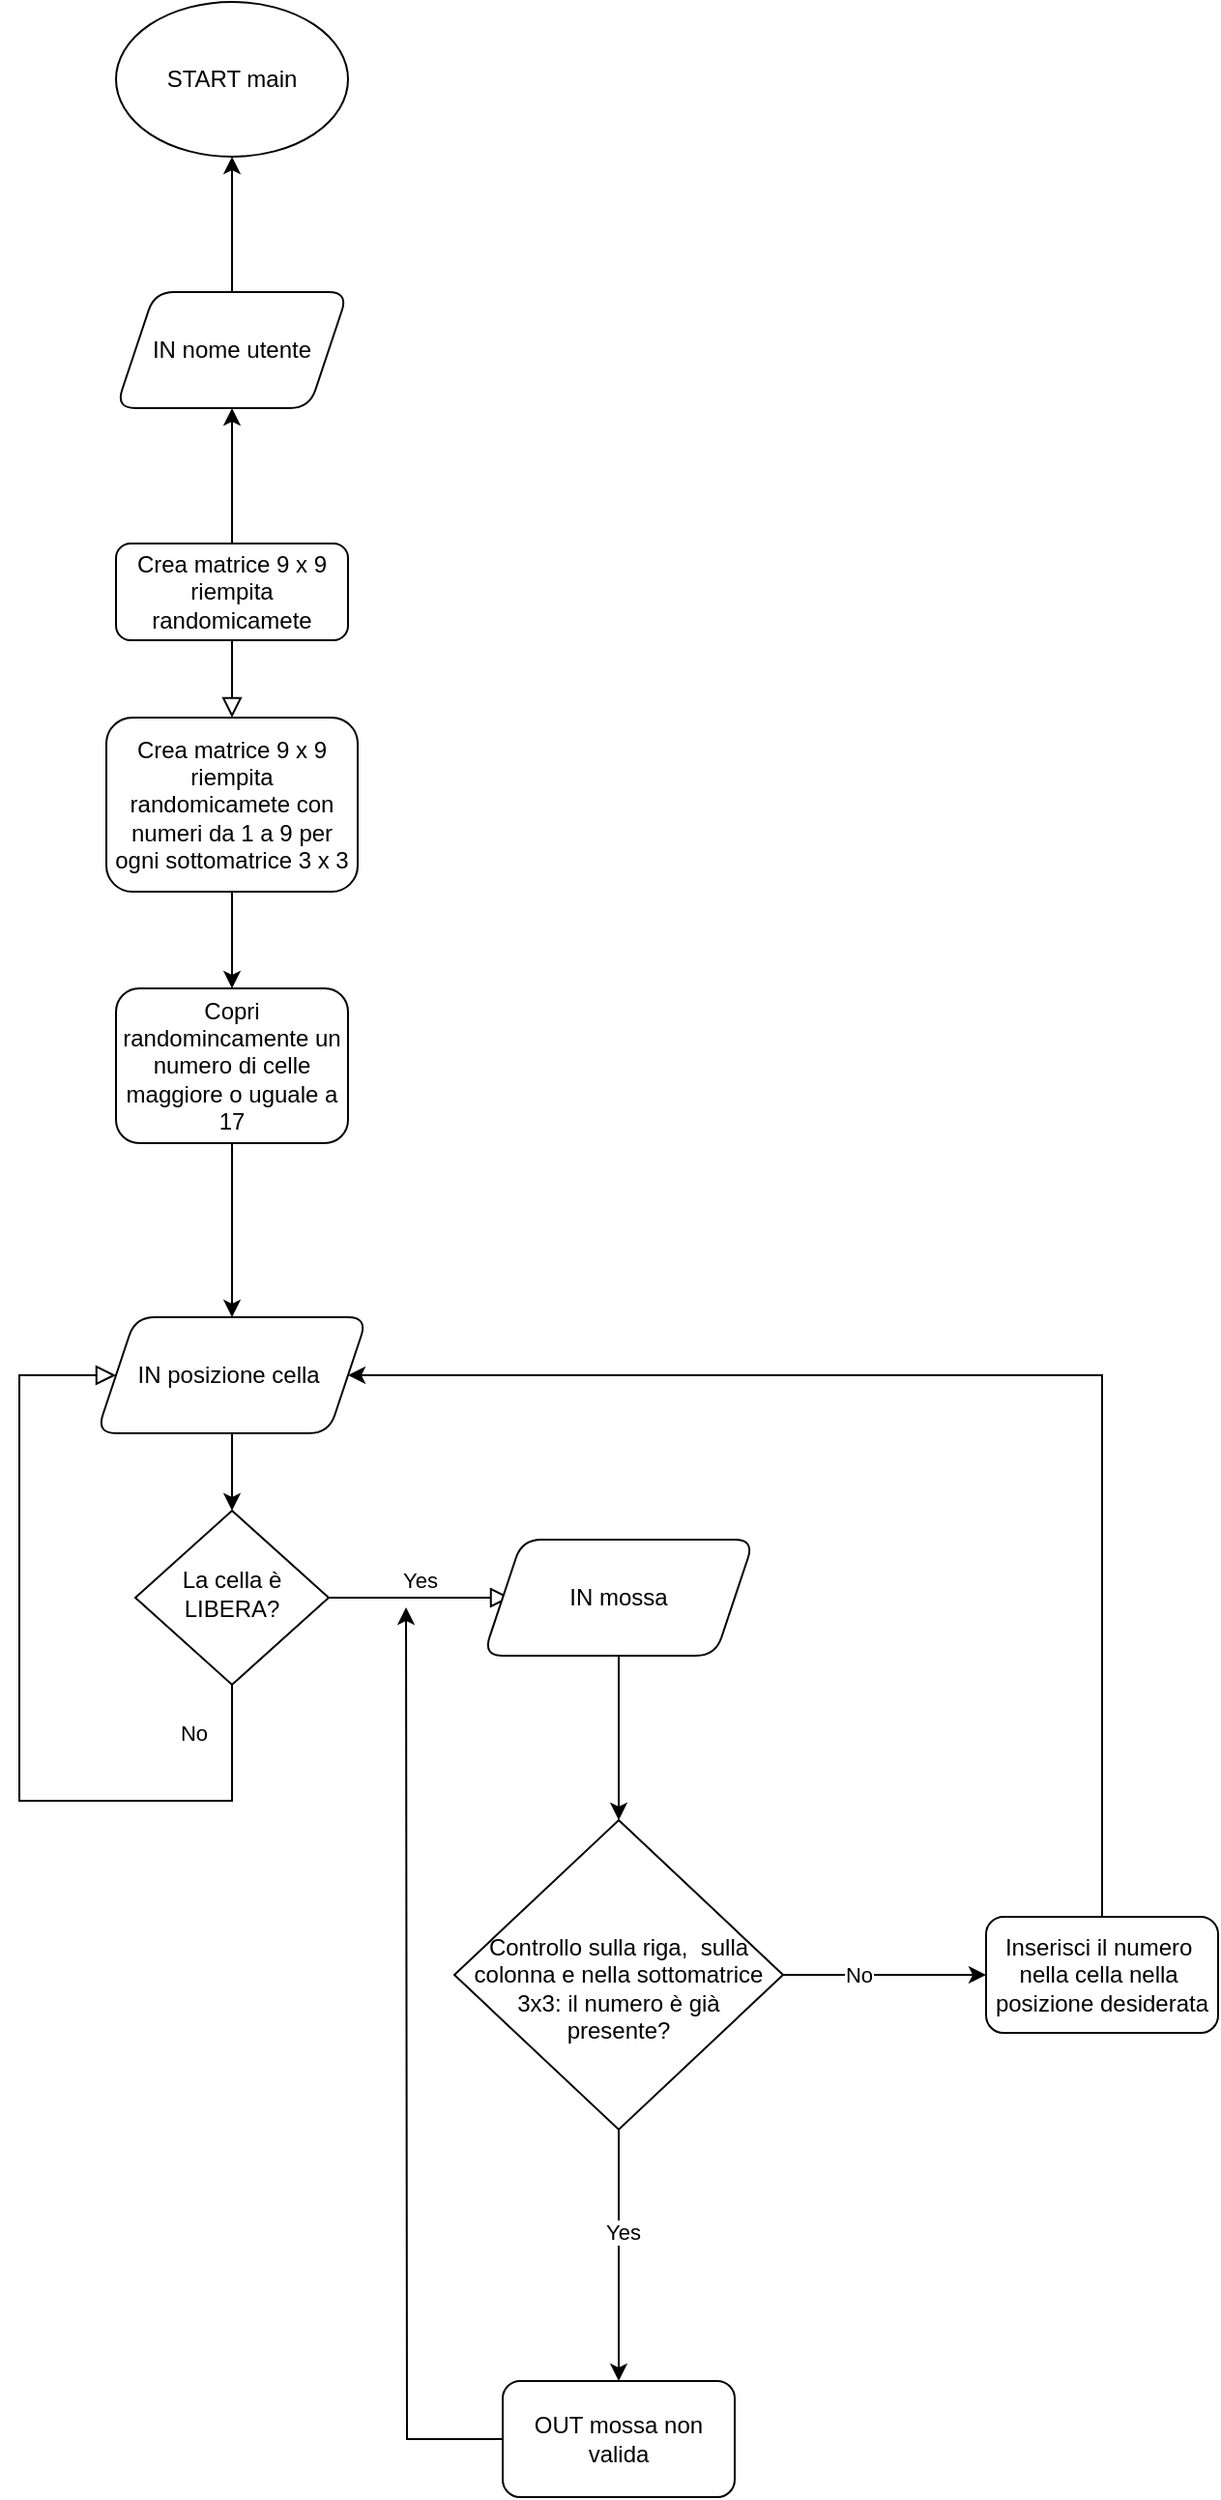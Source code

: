 <mxfile version="14.5.0" type="github">
  <diagram id="C5RBs43oDa-KdzZeNtuy" name="Page-1">
    <mxGraphModel dx="2664" dy="2201" grid="1" gridSize="10" guides="1" tooltips="1" connect="1" arrows="1" fold="1" page="1" pageScale="1" pageWidth="827" pageHeight="1169" math="0" shadow="0">
      <root>
        <mxCell id="WIyWlLk6GJQsqaUBKTNV-0" />
        <mxCell id="WIyWlLk6GJQsqaUBKTNV-1" parent="WIyWlLk6GJQsqaUBKTNV-0" />
        <mxCell id="WIyWlLk6GJQsqaUBKTNV-2" value="" style="rounded=0;html=1;jettySize=auto;orthogonalLoop=1;fontSize=11;endArrow=block;endFill=0;endSize=8;strokeWidth=1;shadow=0;labelBackgroundColor=none;edgeStyle=orthogonalEdgeStyle;" parent="WIyWlLk6GJQsqaUBKTNV-1" source="WIyWlLk6GJQsqaUBKTNV-3" edge="1">
          <mxGeometry relative="1" as="geometry">
            <mxPoint x="220" y="170" as="targetPoint" />
          </mxGeometry>
        </mxCell>
        <mxCell id="4ijj3TI8odV_zcr1ulep-3" value="" style="edgeStyle=orthogonalEdgeStyle;rounded=0;orthogonalLoop=1;jettySize=auto;html=1;" edge="1" parent="WIyWlLk6GJQsqaUBKTNV-1" source="WIyWlLk6GJQsqaUBKTNV-3" target="4ijj3TI8odV_zcr1ulep-2">
          <mxGeometry relative="1" as="geometry" />
        </mxCell>
        <mxCell id="WIyWlLk6GJQsqaUBKTNV-3" value="Crea matrice 9 x 9 riempita randomicamete" style="rounded=1;whiteSpace=wrap;html=1;fontSize=12;glass=0;strokeWidth=1;shadow=0;" parent="WIyWlLk6GJQsqaUBKTNV-1" vertex="1">
          <mxGeometry x="160" y="80" width="120" height="50" as="geometry" />
        </mxCell>
        <mxCell id="WIyWlLk6GJQsqaUBKTNV-8" value="No" style="rounded=0;html=1;jettySize=auto;orthogonalLoop=1;fontSize=11;endArrow=block;endFill=0;endSize=8;strokeWidth=1;shadow=0;labelBackgroundColor=none;edgeStyle=orthogonalEdgeStyle;entryX=0;entryY=0.5;entryDx=0;entryDy=0;" parent="WIyWlLk6GJQsqaUBKTNV-1" source="WIyWlLk6GJQsqaUBKTNV-10" target="4ijj3TI8odV_zcr1ulep-13" edge="1">
          <mxGeometry x="-0.888" y="-20" relative="1" as="geometry">
            <mxPoint as="offset" />
            <mxPoint x="110" y="640" as="targetPoint" />
            <Array as="points">
              <mxPoint x="220" y="730" />
              <mxPoint x="110" y="730" />
              <mxPoint x="110" y="510" />
            </Array>
          </mxGeometry>
        </mxCell>
        <mxCell id="WIyWlLk6GJQsqaUBKTNV-9" value="Yes" style="edgeStyle=orthogonalEdgeStyle;rounded=0;html=1;jettySize=auto;orthogonalLoop=1;fontSize=11;endArrow=block;endFill=0;endSize=8;strokeWidth=1;shadow=0;labelBackgroundColor=none;" parent="WIyWlLk6GJQsqaUBKTNV-1" source="WIyWlLk6GJQsqaUBKTNV-10" edge="1">
          <mxGeometry y="10" relative="1" as="geometry">
            <mxPoint as="offset" />
            <mxPoint x="364" y="625" as="targetPoint" />
          </mxGeometry>
        </mxCell>
        <mxCell id="WIyWlLk6GJQsqaUBKTNV-10" value="La cella è LIBERA?" style="rhombus;whiteSpace=wrap;html=1;shadow=0;fontFamily=Helvetica;fontSize=12;align=center;strokeWidth=1;spacing=6;spacingTop=-4;" parent="WIyWlLk6GJQsqaUBKTNV-1" vertex="1">
          <mxGeometry x="170" y="580" width="100" height="90" as="geometry" />
        </mxCell>
        <mxCell id="4ijj3TI8odV_zcr1ulep-5" value="" style="edgeStyle=orthogonalEdgeStyle;rounded=0;orthogonalLoop=1;jettySize=auto;html=1;" edge="1" parent="WIyWlLk6GJQsqaUBKTNV-1" source="4ijj3TI8odV_zcr1ulep-2" target="4ijj3TI8odV_zcr1ulep-4">
          <mxGeometry relative="1" as="geometry" />
        </mxCell>
        <mxCell id="4ijj3TI8odV_zcr1ulep-2" value="IN nome utente" style="shape=parallelogram;perimeter=parallelogramPerimeter;whiteSpace=wrap;html=1;fixedSize=1;rounded=1;shadow=0;strokeWidth=1;glass=0;" vertex="1" parent="WIyWlLk6GJQsqaUBKTNV-1">
          <mxGeometry x="160" y="-50" width="120" height="60" as="geometry" />
        </mxCell>
        <mxCell id="4ijj3TI8odV_zcr1ulep-4" value="START main" style="ellipse;whiteSpace=wrap;html=1;rounded=1;shadow=0;strokeWidth=1;glass=0;" vertex="1" parent="WIyWlLk6GJQsqaUBKTNV-1">
          <mxGeometry x="160" y="-200" width="120" height="80" as="geometry" />
        </mxCell>
        <mxCell id="4ijj3TI8odV_zcr1ulep-12" value="" style="edgeStyle=orthogonalEdgeStyle;rounded=0;orthogonalLoop=1;jettySize=auto;html=1;" edge="1" parent="WIyWlLk6GJQsqaUBKTNV-1" source="4ijj3TI8odV_zcr1ulep-6" target="4ijj3TI8odV_zcr1ulep-11">
          <mxGeometry relative="1" as="geometry" />
        </mxCell>
        <mxCell id="4ijj3TI8odV_zcr1ulep-6" value="Crea matrice 9 x 9 riempita randomicamete con numeri da 1 a 9 per ogni sottomatrice 3 x 3" style="rounded=1;whiteSpace=wrap;html=1;fontSize=12;glass=0;strokeWidth=1;shadow=0;" vertex="1" parent="WIyWlLk6GJQsqaUBKTNV-1">
          <mxGeometry x="155" y="170" width="130" height="90" as="geometry" />
        </mxCell>
        <mxCell id="4ijj3TI8odV_zcr1ulep-14" value="" style="edgeStyle=orthogonalEdgeStyle;rounded=0;orthogonalLoop=1;jettySize=auto;html=1;" edge="1" parent="WIyWlLk6GJQsqaUBKTNV-1" source="4ijj3TI8odV_zcr1ulep-11" target="4ijj3TI8odV_zcr1ulep-13">
          <mxGeometry relative="1" as="geometry" />
        </mxCell>
        <mxCell id="4ijj3TI8odV_zcr1ulep-11" value="Copri randomincamente un numero di celle maggiore o uguale a 17" style="whiteSpace=wrap;html=1;rounded=1;shadow=0;strokeWidth=1;glass=0;" vertex="1" parent="WIyWlLk6GJQsqaUBKTNV-1">
          <mxGeometry x="160" y="310" width="120" height="80" as="geometry" />
        </mxCell>
        <mxCell id="4ijj3TI8odV_zcr1ulep-18" value="" style="edgeStyle=orthogonalEdgeStyle;rounded=0;orthogonalLoop=1;jettySize=auto;html=1;" edge="1" parent="WIyWlLk6GJQsqaUBKTNV-1" source="4ijj3TI8odV_zcr1ulep-13" target="WIyWlLk6GJQsqaUBKTNV-10">
          <mxGeometry relative="1" as="geometry" />
        </mxCell>
        <mxCell id="4ijj3TI8odV_zcr1ulep-13" value="IN posizione cella&amp;nbsp;" style="shape=parallelogram;perimeter=parallelogramPerimeter;whiteSpace=wrap;html=1;fixedSize=1;rounded=1;shadow=0;strokeWidth=1;glass=0;" vertex="1" parent="WIyWlLk6GJQsqaUBKTNV-1">
          <mxGeometry x="150" y="480" width="140" height="60" as="geometry" />
        </mxCell>
        <mxCell id="4ijj3TI8odV_zcr1ulep-30" value="" style="edgeStyle=orthogonalEdgeStyle;rounded=0;orthogonalLoop=1;jettySize=auto;html=1;entryX=0.5;entryY=0;entryDx=0;entryDy=0;" edge="1" parent="WIyWlLk6GJQsqaUBKTNV-1" source="4ijj3TI8odV_zcr1ulep-22" target="4ijj3TI8odV_zcr1ulep-31">
          <mxGeometry relative="1" as="geometry">
            <mxPoint x="420" y="725" as="targetPoint" />
          </mxGeometry>
        </mxCell>
        <mxCell id="4ijj3TI8odV_zcr1ulep-22" value="IN mossa" style="shape=parallelogram;perimeter=parallelogramPerimeter;whiteSpace=wrap;html=1;fixedSize=1;rounded=1;shadow=0;strokeWidth=1;glass=0;" vertex="1" parent="WIyWlLk6GJQsqaUBKTNV-1">
          <mxGeometry x="350" y="595" width="140" height="60" as="geometry" />
        </mxCell>
        <mxCell id="4ijj3TI8odV_zcr1ulep-35" value="" style="edgeStyle=orthogonalEdgeStyle;rounded=0;orthogonalLoop=1;jettySize=auto;html=1;" edge="1" parent="WIyWlLk6GJQsqaUBKTNV-1" source="4ijj3TI8odV_zcr1ulep-31">
          <mxGeometry relative="1" as="geometry">
            <mxPoint x="610" y="820" as="targetPoint" />
          </mxGeometry>
        </mxCell>
        <mxCell id="4ijj3TI8odV_zcr1ulep-36" value="No" style="edgeLabel;html=1;align=center;verticalAlign=middle;resizable=0;points=[];" vertex="1" connectable="0" parent="4ijj3TI8odV_zcr1ulep-35">
          <mxGeometry x="-0.257" relative="1" as="geometry">
            <mxPoint as="offset" />
          </mxGeometry>
        </mxCell>
        <mxCell id="4ijj3TI8odV_zcr1ulep-39" value="" style="edgeStyle=orthogonalEdgeStyle;rounded=0;orthogonalLoop=1;jettySize=auto;html=1;" edge="1" parent="WIyWlLk6GJQsqaUBKTNV-1" source="4ijj3TI8odV_zcr1ulep-31">
          <mxGeometry relative="1" as="geometry">
            <mxPoint x="420" y="1030" as="targetPoint" />
          </mxGeometry>
        </mxCell>
        <mxCell id="4ijj3TI8odV_zcr1ulep-41" value="Yes" style="edgeLabel;html=1;align=center;verticalAlign=middle;resizable=0;points=[];" vertex="1" connectable="0" parent="4ijj3TI8odV_zcr1ulep-39">
          <mxGeometry x="-0.185" y="2" relative="1" as="geometry">
            <mxPoint as="offset" />
          </mxGeometry>
        </mxCell>
        <mxCell id="4ijj3TI8odV_zcr1ulep-31" value="&lt;br&gt;Controllo sulla riga,&amp;nbsp; sulla colonna e nella sottomatrice 3x3: il numero è già&lt;br&gt;presente?" style="rhombus;whiteSpace=wrap;html=1;" vertex="1" parent="WIyWlLk6GJQsqaUBKTNV-1">
          <mxGeometry x="335" y="740" width="170" height="160" as="geometry" />
        </mxCell>
        <mxCell id="4ijj3TI8odV_zcr1ulep-45" value="" style="edgeStyle=orthogonalEdgeStyle;rounded=0;orthogonalLoop=1;jettySize=auto;html=1;entryX=1;entryY=0.5;entryDx=0;entryDy=0;" edge="1" parent="WIyWlLk6GJQsqaUBKTNV-1" source="4ijj3TI8odV_zcr1ulep-37" target="4ijj3TI8odV_zcr1ulep-13">
          <mxGeometry relative="1" as="geometry">
            <mxPoint x="640" y="450" as="targetPoint" />
            <Array as="points">
              <mxPoint x="670" y="510" />
            </Array>
          </mxGeometry>
        </mxCell>
        <mxCell id="4ijj3TI8odV_zcr1ulep-37" value="Inserisci il numero&amp;nbsp;&lt;br&gt;nella cella nella&amp;nbsp;&lt;br&gt;posizione desiderata" style="rounded=1;whiteSpace=wrap;html=1;" vertex="1" parent="WIyWlLk6GJQsqaUBKTNV-1">
          <mxGeometry x="610" y="790" width="120" height="60" as="geometry" />
        </mxCell>
        <mxCell id="4ijj3TI8odV_zcr1ulep-43" value="" style="edgeStyle=orthogonalEdgeStyle;rounded=0;orthogonalLoop=1;jettySize=auto;html=1;" edge="1" parent="WIyWlLk6GJQsqaUBKTNV-1" source="4ijj3TI8odV_zcr1ulep-40">
          <mxGeometry relative="1" as="geometry">
            <mxPoint x="310" y="630" as="targetPoint" />
          </mxGeometry>
        </mxCell>
        <mxCell id="4ijj3TI8odV_zcr1ulep-40" value="OUT mossa non valida" style="rounded=1;whiteSpace=wrap;html=1;" vertex="1" parent="WIyWlLk6GJQsqaUBKTNV-1">
          <mxGeometry x="360" y="1030" width="120" height="60" as="geometry" />
        </mxCell>
      </root>
    </mxGraphModel>
  </diagram>
</mxfile>
